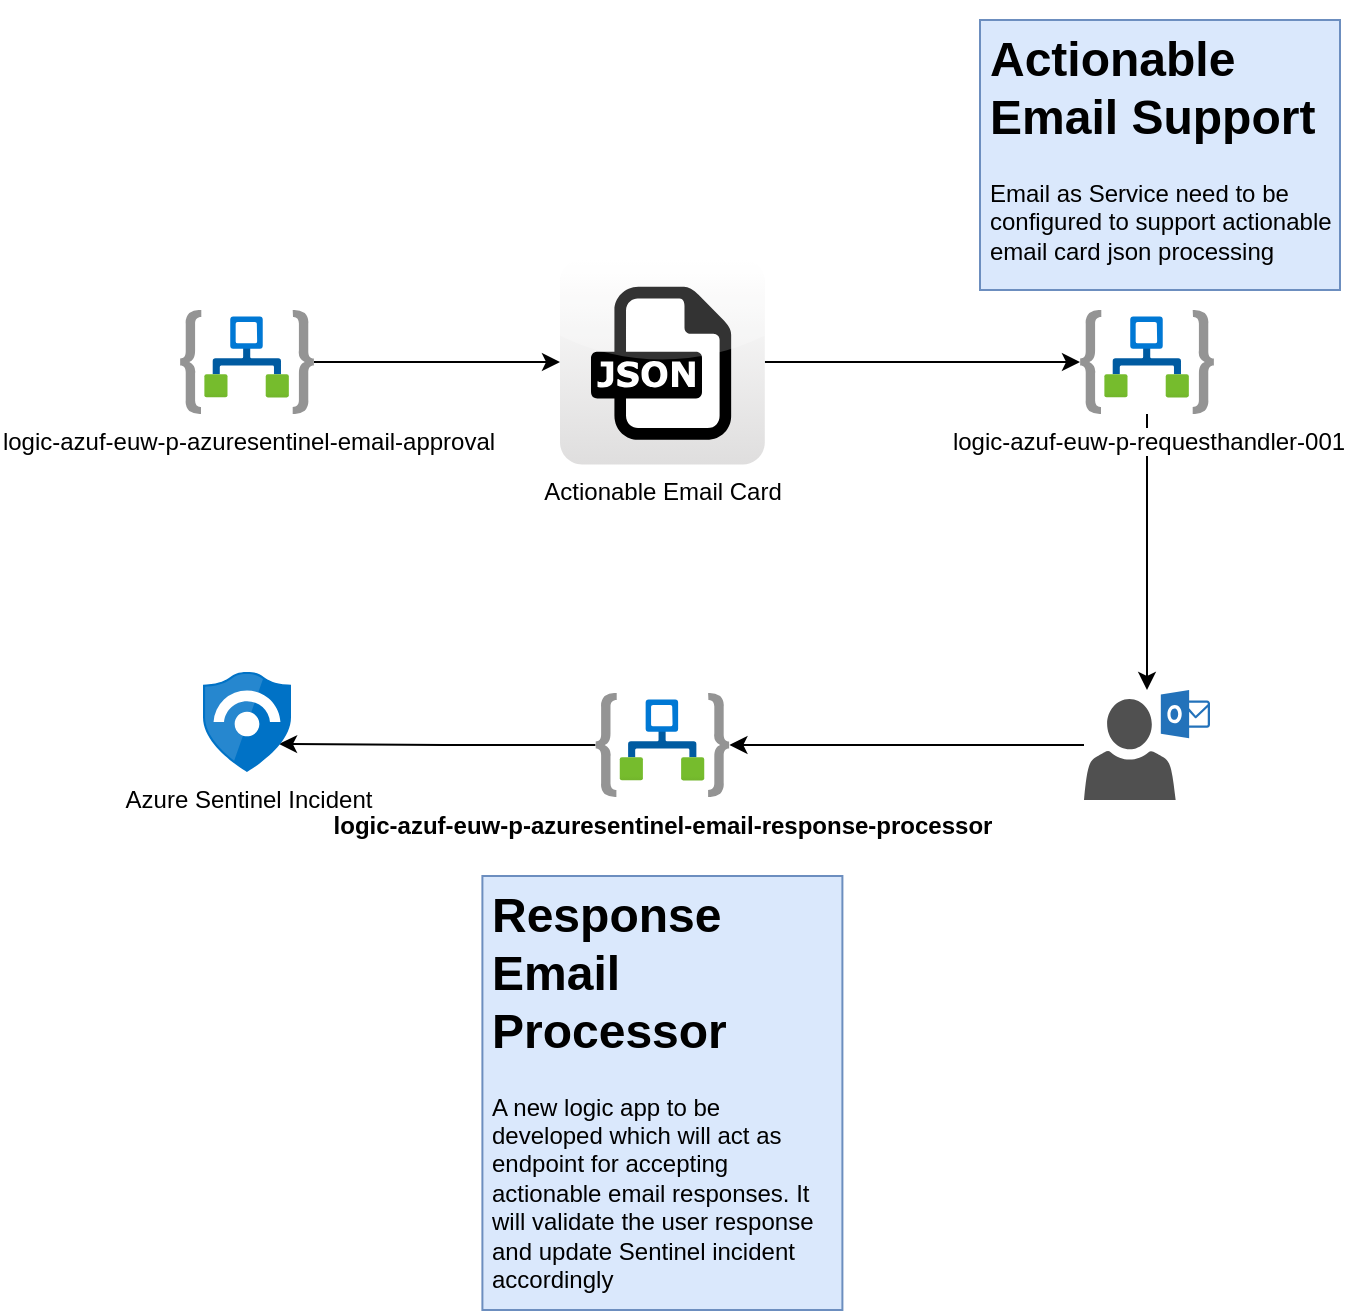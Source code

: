 <mxfile version="16.2.4" type="github">
  <diagram id="BfFZ1IgrDTQRf0SJ3uBB" name="Page-1">
    <mxGraphModel dx="1278" dy="579" grid="1" gridSize="10" guides="1" tooltips="1" connect="1" arrows="1" fold="1" page="1" pageScale="1" pageWidth="850" pageHeight="1100" math="0" shadow="0">
      <root>
        <mxCell id="0" />
        <mxCell id="1" parent="0" />
        <mxCell id="hbB-L0_1OT1uoQb4G8U5-9" style="edgeStyle=orthogonalEdgeStyle;rounded=0;orthogonalLoop=1;jettySize=auto;html=1;" parent="1" source="hbB-L0_1OT1uoQb4G8U5-1" target="hbB-L0_1OT1uoQb4G8U5-2" edge="1">
          <mxGeometry relative="1" as="geometry" />
        </mxCell>
        <mxCell id="hbB-L0_1OT1uoQb4G8U5-1" value="logic-azuf-euw-p-azuresentinel-email-approval" style="aspect=fixed;html=1;points=[];align=center;image;fontSize=12;image=img/lib/azure2/integration/Logic_Apps.svg;" parent="1" vertex="1">
          <mxGeometry x="100" y="200" width="67" height="52" as="geometry" />
        </mxCell>
        <mxCell id="hbB-L0_1OT1uoQb4G8U5-10" style="edgeStyle=orthogonalEdgeStyle;rounded=0;orthogonalLoop=1;jettySize=auto;html=1;" parent="1" source="hbB-L0_1OT1uoQb4G8U5-2" target="hbB-L0_1OT1uoQb4G8U5-3" edge="1">
          <mxGeometry relative="1" as="geometry" />
        </mxCell>
        <mxCell id="hbB-L0_1OT1uoQb4G8U5-2" value="Actionable Email Card" style="dashed=0;outlineConnect=0;html=1;align=center;labelPosition=center;verticalLabelPosition=bottom;verticalAlign=top;shape=mxgraph.webicons.json;gradientColor=#DFDEDE" parent="1" vertex="1">
          <mxGeometry x="290" y="174.8" width="102.4" height="102.4" as="geometry" />
        </mxCell>
        <mxCell id="hbB-L0_1OT1uoQb4G8U5-11" style="edgeStyle=orthogonalEdgeStyle;rounded=0;orthogonalLoop=1;jettySize=auto;html=1;" parent="1" source="hbB-L0_1OT1uoQb4G8U5-3" target="hbB-L0_1OT1uoQb4G8U5-4" edge="1">
          <mxGeometry relative="1" as="geometry" />
        </mxCell>
        <mxCell id="hbB-L0_1OT1uoQb4G8U5-3" value="logic-azuf-euw-p-requesthandler-001" style="aspect=fixed;html=1;points=[];align=center;image;fontSize=12;image=img/lib/azure2/integration/Logic_Apps.svg;" parent="1" vertex="1">
          <mxGeometry x="550" y="200" width="67" height="52" as="geometry" />
        </mxCell>
        <mxCell id="hbB-L0_1OT1uoQb4G8U5-12" style="edgeStyle=orthogonalEdgeStyle;rounded=0;orthogonalLoop=1;jettySize=auto;html=1;" parent="1" source="hbB-L0_1OT1uoQb4G8U5-4" target="hbB-L0_1OT1uoQb4G8U5-5" edge="1">
          <mxGeometry relative="1" as="geometry" />
        </mxCell>
        <mxCell id="hbB-L0_1OT1uoQb4G8U5-4" value="" style="sketch=0;pointerEvents=1;shadow=0;dashed=0;html=1;strokeColor=none;fillColor=#505050;labelPosition=center;verticalLabelPosition=bottom;verticalAlign=top;outlineConnect=0;align=center;shape=mxgraph.office.users.outlook_user;" parent="1" vertex="1">
          <mxGeometry x="552" y="390" width="63" height="55" as="geometry" />
        </mxCell>
        <mxCell id="hbB-L0_1OT1uoQb4G8U5-13" style="edgeStyle=orthogonalEdgeStyle;rounded=0;orthogonalLoop=1;jettySize=auto;html=1;entryX=0.864;entryY=0.72;entryDx=0;entryDy=0;entryPerimeter=0;" parent="1" source="hbB-L0_1OT1uoQb4G8U5-5" target="hbB-L0_1OT1uoQb4G8U5-8" edge="1">
          <mxGeometry relative="1" as="geometry" />
        </mxCell>
        <mxCell id="hbB-L0_1OT1uoQb4G8U5-5" value="&lt;b&gt;logic-azuf-euw-p-azuresentinel-email-response-processor&lt;/b&gt;" style="aspect=fixed;html=1;points=[];align=center;image;fontSize=12;image=img/lib/azure2/integration/Logic_Apps.svg;" parent="1" vertex="1">
          <mxGeometry x="307.7" y="391.5" width="67" height="52" as="geometry" />
        </mxCell>
        <mxCell id="hbB-L0_1OT1uoQb4G8U5-8" value="Azure Sentinel Incident" style="sketch=0;aspect=fixed;html=1;points=[];align=center;image;fontSize=12;image=img/lib/mscae/Azure_Sentinel.svg;" parent="1" vertex="1">
          <mxGeometry x="111.5" y="381" width="44" height="50" as="geometry" />
        </mxCell>
        <mxCell id="hbB-L0_1OT1uoQb4G8U5-14" value="&lt;h1&gt;Actionable Email Support&lt;/h1&gt;&lt;p&gt;Email as Service need to be configured to support actionable email card json processing&lt;/p&gt;" style="text;html=1;strokeColor=#6c8ebf;fillColor=#dae8fc;spacing=5;spacingTop=-20;whiteSpace=wrap;overflow=hidden;rounded=0;" parent="1" vertex="1">
          <mxGeometry x="500" y="55" width="180" height="135" as="geometry" />
        </mxCell>
        <mxCell id="hbB-L0_1OT1uoQb4G8U5-15" value="&lt;h1&gt;Response Email Processor&lt;/h1&gt;&lt;p&gt;A new logic app to be developed which will act as endpoint for accepting actionable email responses. It will validate the user response and update Sentinel incident accordingly&lt;/p&gt;" style="text;html=1;strokeColor=#6c8ebf;fillColor=#dae8fc;spacing=5;spacingTop=-20;whiteSpace=wrap;overflow=hidden;rounded=0;" parent="1" vertex="1">
          <mxGeometry x="251.2" y="483" width="180" height="217" as="geometry" />
        </mxCell>
      </root>
    </mxGraphModel>
  </diagram>
</mxfile>
